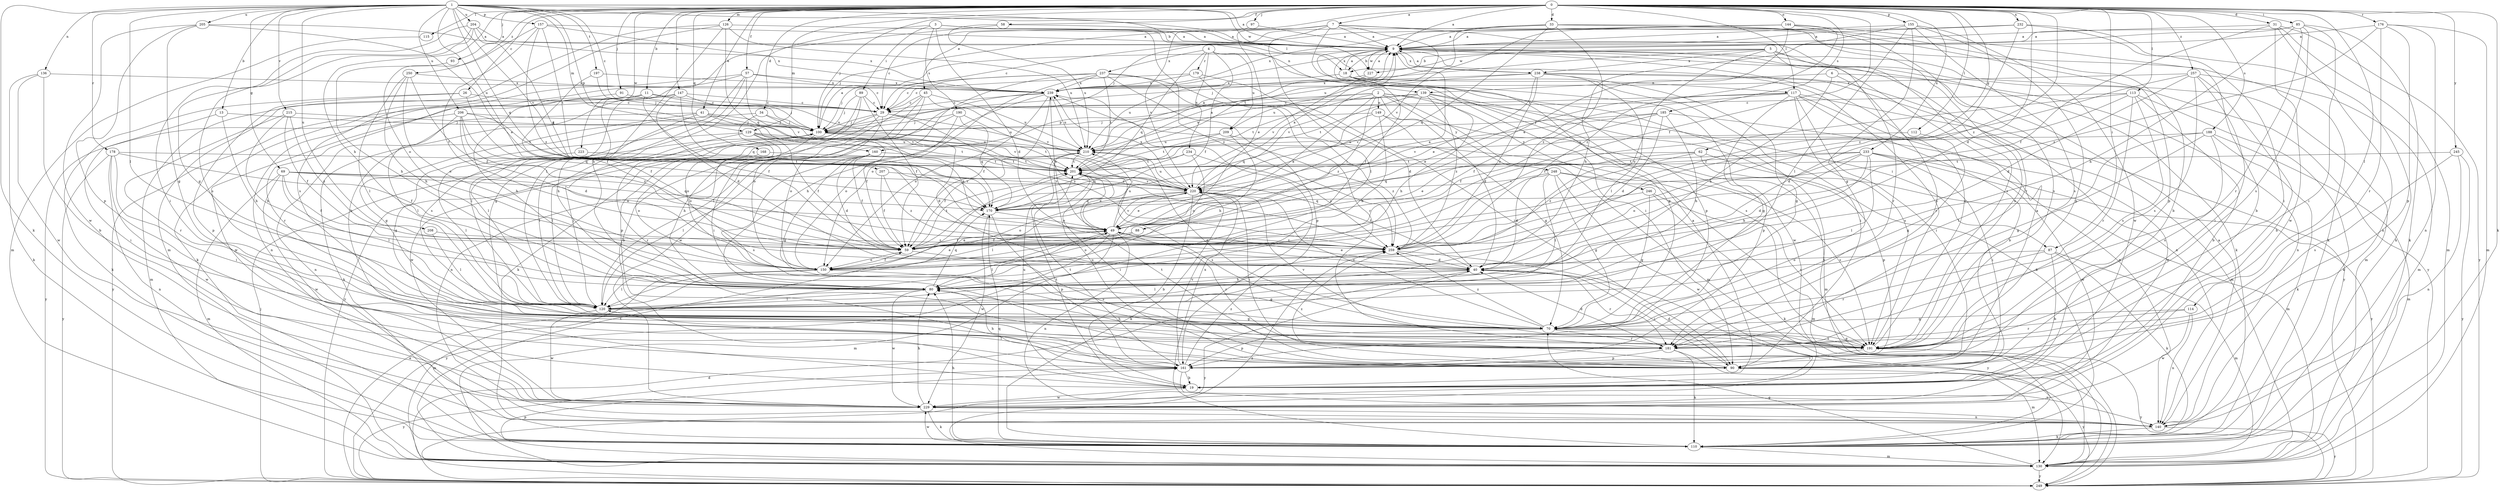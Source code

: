 strict digraph  {
0;
1;
2;
3;
4;
5;
6;
7;
9;
11;
13;
18;
19;
26;
29;
31;
33;
34;
40;
41;
45;
49;
57;
58;
59;
62;
69;
70;
80;
85;
87;
88;
89;
90;
91;
93;
97;
100;
110;
112;
113;
114;
115;
117;
120;
126;
129;
130;
136;
139;
140;
144;
147;
149;
150;
155;
157;
160;
161;
168;
170;
176;
178;
179;
181;
185;
188;
190;
191;
197;
201;
204;
205;
206;
207;
208;
209;
210;
215;
220;
223;
227;
229;
232;
233;
234;
237;
238;
239;
245;
246;
248;
249;
250;
257;
259;
0 -> 7  [label=a];
0 -> 9  [label=a];
0 -> 11  [label=b];
0 -> 26  [label=c];
0 -> 31  [label=d];
0 -> 33  [label=d];
0 -> 34  [label=d];
0 -> 40  [label=d];
0 -> 41  [label=e];
0 -> 45  [label=e];
0 -> 57  [label=f];
0 -> 58  [label=f];
0 -> 59  [label=f];
0 -> 62  [label=g];
0 -> 80  [label=h];
0 -> 85  [label=i];
0 -> 87  [label=i];
0 -> 91  [label=j];
0 -> 93  [label=j];
0 -> 97  [label=j];
0 -> 100  [label=j];
0 -> 110  [label=k];
0 -> 112  [label=l];
0 -> 113  [label=l];
0 -> 114  [label=l];
0 -> 115  [label=l];
0 -> 117  [label=l];
0 -> 126  [label=m];
0 -> 129  [label=m];
0 -> 144  [label=o];
0 -> 147  [label=o];
0 -> 155  [label=p];
0 -> 168  [label=q];
0 -> 176  [label=r];
0 -> 185  [label=s];
0 -> 188  [label=s];
0 -> 223  [label=w];
0 -> 232  [label=x];
0 -> 233  [label=x];
0 -> 245  [label=y];
0 -> 250  [label=z];
0 -> 257  [label=z];
0 -> 259  [label=z];
1 -> 9  [label=a];
1 -> 13  [label=b];
1 -> 18  [label=b];
1 -> 29  [label=c];
1 -> 69  [label=g];
1 -> 110  [label=k];
1 -> 117  [label=l];
1 -> 120  [label=l];
1 -> 129  [label=m];
1 -> 136  [label=n];
1 -> 157  [label=p];
1 -> 160  [label=p];
1 -> 170  [label=q];
1 -> 178  [label=r];
1 -> 197  [label=t];
1 -> 204  [label=u];
1 -> 205  [label=u];
1 -> 206  [label=u];
1 -> 207  [label=u];
1 -> 208  [label=u];
1 -> 215  [label=v];
1 -> 220  [label=v];
1 -> 227  [label=w];
2 -> 40  [label=d];
2 -> 49  [label=e];
2 -> 87  [label=i];
2 -> 88  [label=i];
2 -> 130  [label=m];
2 -> 149  [label=o];
2 -> 160  [label=p];
2 -> 201  [label=t];
2 -> 209  [label=u];
2 -> 246  [label=y];
2 -> 248  [label=y];
3 -> 9  [label=a];
3 -> 40  [label=d];
3 -> 89  [label=i];
3 -> 120  [label=l];
3 -> 139  [label=n];
3 -> 190  [label=s];
3 -> 259  [label=z];
4 -> 59  [label=f];
4 -> 90  [label=i];
4 -> 170  [label=q];
4 -> 179  [label=r];
4 -> 209  [label=u];
4 -> 234  [label=x];
4 -> 237  [label=x];
5 -> 18  [label=b];
5 -> 100  [label=j];
5 -> 130  [label=m];
5 -> 150  [label=o];
5 -> 181  [label=r];
5 -> 191  [label=s];
5 -> 227  [label=w];
5 -> 238  [label=x];
6 -> 80  [label=h];
6 -> 139  [label=n];
6 -> 140  [label=n];
6 -> 181  [label=r];
7 -> 9  [label=a];
7 -> 49  [label=e];
7 -> 100  [label=j];
7 -> 110  [label=k];
7 -> 120  [label=l];
7 -> 191  [label=s];
7 -> 201  [label=t];
7 -> 220  [label=v];
7 -> 249  [label=y];
9 -> 18  [label=b];
9 -> 110  [label=k];
9 -> 161  [label=p];
9 -> 191  [label=s];
9 -> 227  [label=w];
9 -> 238  [label=x];
9 -> 249  [label=y];
11 -> 29  [label=c];
11 -> 59  [label=f];
11 -> 80  [label=h];
11 -> 130  [label=m];
11 -> 181  [label=r];
11 -> 210  [label=u];
11 -> 249  [label=y];
13 -> 80  [label=h];
13 -> 90  [label=i];
13 -> 100  [label=j];
18 -> 9  [label=a];
18 -> 59  [label=f];
18 -> 70  [label=g];
18 -> 90  [label=i];
18 -> 229  [label=w];
18 -> 239  [label=x];
19 -> 9  [label=a];
19 -> 201  [label=t];
19 -> 210  [label=u];
19 -> 229  [label=w];
26 -> 29  [label=c];
26 -> 59  [label=f];
26 -> 110  [label=k];
26 -> 161  [label=p];
29 -> 100  [label=j];
29 -> 150  [label=o];
29 -> 210  [label=u];
29 -> 229  [label=w];
29 -> 249  [label=y];
29 -> 259  [label=z];
31 -> 9  [label=a];
31 -> 59  [label=f];
31 -> 130  [label=m];
31 -> 140  [label=n];
31 -> 229  [label=w];
31 -> 249  [label=y];
33 -> 9  [label=a];
33 -> 19  [label=b];
33 -> 29  [label=c];
33 -> 170  [label=q];
33 -> 181  [label=r];
33 -> 191  [label=s];
33 -> 210  [label=u];
33 -> 259  [label=z];
34 -> 100  [label=j];
34 -> 110  [label=k];
34 -> 150  [label=o];
34 -> 220  [label=v];
40 -> 49  [label=e];
40 -> 80  [label=h];
40 -> 90  [label=i];
40 -> 120  [label=l];
40 -> 181  [label=r];
40 -> 201  [label=t];
40 -> 249  [label=y];
41 -> 59  [label=f];
41 -> 70  [label=g];
41 -> 100  [label=j];
41 -> 120  [label=l];
41 -> 140  [label=n];
41 -> 201  [label=t];
45 -> 19  [label=b];
45 -> 29  [label=c];
45 -> 90  [label=i];
45 -> 110  [label=k];
45 -> 210  [label=u];
45 -> 220  [label=v];
49 -> 9  [label=a];
49 -> 59  [label=f];
49 -> 120  [label=l];
49 -> 130  [label=m];
49 -> 140  [label=n];
49 -> 181  [label=r];
49 -> 210  [label=u];
49 -> 220  [label=v];
49 -> 239  [label=x];
49 -> 249  [label=y];
49 -> 259  [label=z];
57 -> 29  [label=c];
57 -> 70  [label=g];
57 -> 110  [label=k];
57 -> 140  [label=n];
57 -> 191  [label=s];
57 -> 220  [label=v];
57 -> 239  [label=x];
58 -> 9  [label=a];
58 -> 19  [label=b];
58 -> 210  [label=u];
59 -> 49  [label=e];
59 -> 150  [label=o];
59 -> 191  [label=s];
59 -> 201  [label=t];
62 -> 49  [label=e];
62 -> 130  [label=m];
62 -> 161  [label=p];
62 -> 201  [label=t];
62 -> 259  [label=z];
69 -> 49  [label=e];
69 -> 59  [label=f];
69 -> 120  [label=l];
69 -> 130  [label=m];
69 -> 170  [label=q];
69 -> 220  [label=v];
69 -> 229  [label=w];
70 -> 161  [label=p];
70 -> 181  [label=r];
70 -> 191  [label=s];
70 -> 220  [label=v];
70 -> 259  [label=z];
80 -> 120  [label=l];
80 -> 170  [label=q];
80 -> 229  [label=w];
85 -> 9  [label=a];
85 -> 80  [label=h];
85 -> 90  [label=i];
85 -> 110  [label=k];
85 -> 181  [label=r];
85 -> 191  [label=s];
85 -> 239  [label=x];
87 -> 19  [label=b];
87 -> 110  [label=k];
87 -> 130  [label=m];
87 -> 150  [label=o];
87 -> 181  [label=r];
88 -> 59  [label=f];
88 -> 150  [label=o];
89 -> 29  [label=c];
89 -> 59  [label=f];
89 -> 100  [label=j];
89 -> 150  [label=o];
89 -> 161  [label=p];
90 -> 9  [label=a];
90 -> 40  [label=d];
90 -> 201  [label=t];
90 -> 210  [label=u];
90 -> 249  [label=y];
90 -> 259  [label=z];
91 -> 29  [label=c];
91 -> 80  [label=h];
93 -> 80  [label=h];
97 -> 9  [label=a];
97 -> 29  [label=c];
100 -> 9  [label=a];
100 -> 40  [label=d];
100 -> 80  [label=h];
100 -> 120  [label=l];
100 -> 181  [label=r];
100 -> 201  [label=t];
100 -> 210  [label=u];
110 -> 80  [label=h];
110 -> 130  [label=m];
110 -> 170  [label=q];
110 -> 229  [label=w];
110 -> 239  [label=x];
112 -> 70  [label=g];
112 -> 210  [label=u];
113 -> 19  [label=b];
113 -> 29  [label=c];
113 -> 40  [label=d];
113 -> 59  [label=f];
113 -> 110  [label=k];
113 -> 181  [label=r];
113 -> 191  [label=s];
114 -> 70  [label=g];
114 -> 140  [label=n];
114 -> 181  [label=r];
114 -> 229  [label=w];
115 -> 130  [label=m];
117 -> 19  [label=b];
117 -> 29  [label=c];
117 -> 49  [label=e];
117 -> 59  [label=f];
117 -> 70  [label=g];
117 -> 90  [label=i];
117 -> 130  [label=m];
117 -> 140  [label=n];
117 -> 191  [label=s];
120 -> 70  [label=g];
120 -> 100  [label=j];
120 -> 229  [label=w];
126 -> 9  [label=a];
126 -> 80  [label=h];
126 -> 130  [label=m];
126 -> 170  [label=q];
126 -> 191  [label=s];
126 -> 210  [label=u];
129 -> 49  [label=e];
129 -> 59  [label=f];
129 -> 70  [label=g];
129 -> 120  [label=l];
129 -> 150  [label=o];
129 -> 201  [label=t];
129 -> 210  [label=u];
130 -> 70  [label=g];
130 -> 161  [label=p];
130 -> 201  [label=t];
130 -> 249  [label=y];
130 -> 259  [label=z];
136 -> 19  [label=b];
136 -> 110  [label=k];
136 -> 229  [label=w];
136 -> 239  [label=x];
139 -> 29  [label=c];
139 -> 80  [label=h];
139 -> 110  [label=k];
139 -> 161  [label=p];
139 -> 201  [label=t];
139 -> 210  [label=u];
139 -> 220  [label=v];
139 -> 259  [label=z];
140 -> 9  [label=a];
140 -> 110  [label=k];
140 -> 249  [label=y];
144 -> 9  [label=a];
144 -> 19  [label=b];
144 -> 49  [label=e];
144 -> 100  [label=j];
144 -> 161  [label=p];
144 -> 220  [label=v];
144 -> 259  [label=z];
147 -> 29  [label=c];
147 -> 40  [label=d];
147 -> 100  [label=j];
147 -> 120  [label=l];
147 -> 170  [label=q];
147 -> 229  [label=w];
149 -> 70  [label=g];
149 -> 80  [label=h];
149 -> 100  [label=j];
149 -> 130  [label=m];
149 -> 170  [label=q];
150 -> 49  [label=e];
150 -> 59  [label=f];
150 -> 70  [label=g];
150 -> 120  [label=l];
150 -> 130  [label=m];
155 -> 9  [label=a];
155 -> 70  [label=g];
155 -> 80  [label=h];
155 -> 120  [label=l];
155 -> 161  [label=p];
155 -> 191  [label=s];
155 -> 229  [label=w];
157 -> 9  [label=a];
157 -> 59  [label=f];
157 -> 150  [label=o];
157 -> 201  [label=t];
157 -> 239  [label=x];
157 -> 259  [label=z];
160 -> 40  [label=d];
160 -> 59  [label=f];
160 -> 70  [label=g];
160 -> 120  [label=l];
160 -> 191  [label=s];
160 -> 201  [label=t];
161 -> 19  [label=b];
161 -> 80  [label=h];
161 -> 120  [label=l];
161 -> 140  [label=n];
161 -> 201  [label=t];
161 -> 220  [label=v];
161 -> 249  [label=y];
161 -> 259  [label=z];
168 -> 150  [label=o];
168 -> 201  [label=t];
170 -> 49  [label=e];
170 -> 161  [label=p];
170 -> 229  [label=w];
176 -> 9  [label=a];
176 -> 130  [label=m];
176 -> 140  [label=n];
176 -> 161  [label=p];
176 -> 181  [label=r];
176 -> 259  [label=z];
178 -> 59  [label=f];
178 -> 90  [label=i];
178 -> 140  [label=n];
178 -> 201  [label=t];
178 -> 229  [label=w];
178 -> 249  [label=y];
179 -> 29  [label=c];
179 -> 40  [label=d];
179 -> 90  [label=i];
179 -> 239  [label=x];
181 -> 40  [label=d];
181 -> 80  [label=h];
181 -> 110  [label=k];
181 -> 130  [label=m];
181 -> 161  [label=p];
185 -> 40  [label=d];
185 -> 59  [label=f];
185 -> 80  [label=h];
185 -> 100  [label=j];
185 -> 220  [label=v];
185 -> 229  [label=w];
188 -> 70  [label=g];
188 -> 110  [label=k];
188 -> 120  [label=l];
188 -> 130  [label=m];
188 -> 191  [label=s];
188 -> 210  [label=u];
190 -> 100  [label=j];
190 -> 140  [label=n];
190 -> 150  [label=o];
190 -> 170  [label=q];
190 -> 259  [label=z];
191 -> 9  [label=a];
191 -> 70  [label=g];
191 -> 90  [label=i];
191 -> 220  [label=v];
191 -> 249  [label=y];
197 -> 59  [label=f];
197 -> 100  [label=j];
197 -> 239  [label=x];
201 -> 9  [label=a];
201 -> 49  [label=e];
201 -> 90  [label=i];
201 -> 191  [label=s];
201 -> 220  [label=v];
204 -> 9  [label=a];
204 -> 70  [label=g];
204 -> 90  [label=i];
204 -> 170  [label=q];
204 -> 191  [label=s];
204 -> 239  [label=x];
205 -> 9  [label=a];
205 -> 49  [label=e];
205 -> 70  [label=g];
205 -> 161  [label=p];
205 -> 229  [label=w];
206 -> 40  [label=d];
206 -> 100  [label=j];
206 -> 120  [label=l];
206 -> 170  [label=q];
206 -> 201  [label=t];
206 -> 249  [label=y];
206 -> 259  [label=z];
207 -> 59  [label=f];
207 -> 220  [label=v];
207 -> 259  [label=z];
208 -> 120  [label=l];
208 -> 259  [label=z];
209 -> 80  [label=h];
209 -> 201  [label=t];
209 -> 210  [label=u];
209 -> 259  [label=z];
210 -> 9  [label=a];
210 -> 59  [label=f];
210 -> 70  [label=g];
210 -> 201  [label=t];
215 -> 59  [label=f];
215 -> 80  [label=h];
215 -> 100  [label=j];
215 -> 181  [label=r];
215 -> 259  [label=z];
220 -> 9  [label=a];
220 -> 19  [label=b];
220 -> 49  [label=e];
220 -> 90  [label=i];
220 -> 110  [label=k];
220 -> 120  [label=l];
220 -> 150  [label=o];
220 -> 170  [label=q];
220 -> 210  [label=u];
220 -> 239  [label=x];
223 -> 120  [label=l];
223 -> 201  [label=t];
227 -> 9  [label=a];
227 -> 210  [label=u];
227 -> 220  [label=v];
229 -> 80  [label=h];
229 -> 110  [label=k];
229 -> 140  [label=n];
232 -> 9  [label=a];
232 -> 90  [label=i];
232 -> 110  [label=k];
232 -> 239  [label=x];
232 -> 259  [label=z];
233 -> 40  [label=d];
233 -> 80  [label=h];
233 -> 90  [label=i];
233 -> 120  [label=l];
233 -> 150  [label=o];
233 -> 170  [label=q];
233 -> 201  [label=t];
233 -> 229  [label=w];
233 -> 249  [label=y];
234 -> 150  [label=o];
234 -> 170  [label=q];
234 -> 201  [label=t];
234 -> 259  [label=z];
237 -> 29  [label=c];
237 -> 100  [label=j];
237 -> 150  [label=o];
237 -> 161  [label=p];
237 -> 181  [label=r];
237 -> 191  [label=s];
237 -> 201  [label=t];
237 -> 229  [label=w];
237 -> 239  [label=x];
238 -> 9  [label=a];
238 -> 49  [label=e];
238 -> 70  [label=g];
238 -> 120  [label=l];
238 -> 140  [label=n];
238 -> 220  [label=v];
238 -> 239  [label=x];
238 -> 249  [label=y];
238 -> 259  [label=z];
239 -> 29  [label=c];
239 -> 59  [label=f];
239 -> 80  [label=h];
239 -> 120  [label=l];
239 -> 150  [label=o];
239 -> 210  [label=u];
239 -> 259  [label=z];
245 -> 140  [label=n];
245 -> 191  [label=s];
245 -> 201  [label=t];
245 -> 249  [label=y];
246 -> 70  [label=g];
246 -> 110  [label=k];
246 -> 170  [label=q];
246 -> 191  [label=s];
248 -> 40  [label=d];
248 -> 70  [label=g];
248 -> 120  [label=l];
248 -> 130  [label=m];
248 -> 191  [label=s];
248 -> 220  [label=v];
248 -> 229  [label=w];
249 -> 40  [label=d];
249 -> 49  [label=e];
249 -> 100  [label=j];
250 -> 59  [label=f];
250 -> 80  [label=h];
250 -> 120  [label=l];
250 -> 150  [label=o];
250 -> 239  [label=x];
257 -> 19  [label=b];
257 -> 40  [label=d];
257 -> 59  [label=f];
257 -> 90  [label=i];
257 -> 130  [label=m];
257 -> 191  [label=s];
257 -> 239  [label=x];
259 -> 40  [label=d];
259 -> 249  [label=y];
}

